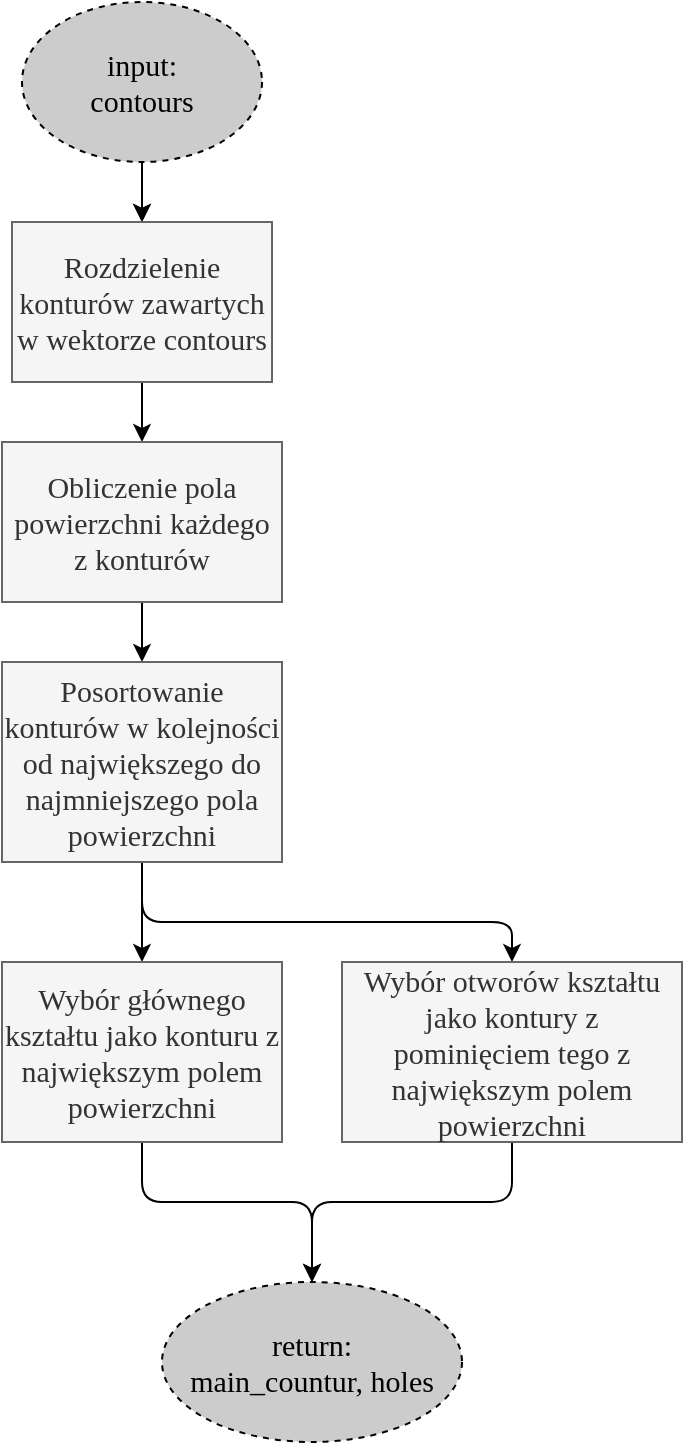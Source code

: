 <mxfile>
    <diagram id="xIxL1_86KDeE8Kn_5nyq" name="Page-1">
        <mxGraphModel dx="1594" dy="789" grid="1" gridSize="10" guides="1" tooltips="1" connect="1" arrows="1" fold="1" page="1" pageScale="1" pageWidth="850" pageHeight="1100" background="#ffffff" math="0" shadow="0">
            <root>
                <mxCell id="0"/>
                <mxCell id="1" parent="0"/>
                <mxCell id="5" value="" style="edgeStyle=none;html=1;fontFamily=Garamond;fontSize=15;" parent="1" source="2" target="3" edge="1">
                    <mxGeometry relative="1" as="geometry"/>
                </mxCell>
                <mxCell id="6" value="" style="edgeStyle=none;html=1;fontFamily=Garamond;fontSize=15;strokeColor=#000000;" parent="1" source="2" target="3" edge="1">
                    <mxGeometry relative="1" as="geometry"/>
                </mxCell>
                <mxCell id="2" value="input:&lt;br style=&quot;font-size: 15px;&quot;&gt;contours" style="ellipse;whiteSpace=wrap;html=1;fillColor=#CCCCCC;fontColor=#000000;strokeColor=#000000;fontFamily=Garamond;fontSize=15;dashed=1;" parent="1" vertex="1">
                    <mxGeometry x="160" y="40" width="120" height="80" as="geometry"/>
                </mxCell>
                <mxCell id="8" value="" style="edgeStyle=none;html=1;strokeColor=#000000;fontFamily=Garamond;fontSize=15;" parent="1" source="3" target="7" edge="1">
                    <mxGeometry relative="1" as="geometry"/>
                </mxCell>
                <mxCell id="3" value="Rozdzielenie konturów zawartych w wektorze contours" style="rounded=0;whiteSpace=wrap;html=1;fillColor=#f5f5f5;fontColor=#333333;strokeColor=#666666;fontFamily=Garamond;fontSize=15;" parent="1" vertex="1">
                    <mxGeometry x="155" y="150" width="130" height="80" as="geometry"/>
                </mxCell>
                <mxCell id="10" value="" style="edgeStyle=none;html=1;strokeColor=#000000;fontFamily=Garamond;fontSize=15;" parent="1" source="7" target="9" edge="1">
                    <mxGeometry relative="1" as="geometry"/>
                </mxCell>
                <mxCell id="7" value="Obliczenie pola powierzchni każdego z konturów" style="rounded=0;whiteSpace=wrap;html=1;fillColor=#f5f5f5;fontColor=#333333;strokeColor=#666666;fontFamily=Garamond;fontSize=15;" parent="1" vertex="1">
                    <mxGeometry x="150" y="260" width="140" height="80" as="geometry"/>
                </mxCell>
                <mxCell id="12" value="" style="edgeStyle=none;html=1;strokeColor=#000000;fontFamily=Garamond;fontSize=15;" parent="1" source="9" target="11" edge="1">
                    <mxGeometry relative="1" as="geometry"/>
                </mxCell>
                <mxCell id="14" style="edgeStyle=none;html=1;entryX=0.5;entryY=0;entryDx=0;entryDy=0;strokeColor=#000000;fontFamily=Garamond;fontSize=15;" parent="1" source="9" target="13" edge="1">
                    <mxGeometry relative="1" as="geometry">
                        <Array as="points">
                            <mxPoint x="220" y="500"/>
                            <mxPoint x="405" y="500"/>
                        </Array>
                    </mxGeometry>
                </mxCell>
                <mxCell id="9" value="Posortowanie konturów w kolejności od największego do najmniejszego pola powierzchni" style="rounded=0;whiteSpace=wrap;html=1;fillColor=#f5f5f5;fontColor=#333333;strokeColor=#666666;fontFamily=Garamond;fontSize=15;" parent="1" vertex="1">
                    <mxGeometry x="150" y="370" width="140" height="100" as="geometry"/>
                </mxCell>
                <mxCell id="17" style="edgeStyle=none;html=1;entryX=0.5;entryY=0;entryDx=0;entryDy=0;strokeColor=#000000;fontFamily=Garamond;fontSize=15;" parent="1" source="11" target="16" edge="1">
                    <mxGeometry relative="1" as="geometry">
                        <Array as="points">
                            <mxPoint x="220" y="640"/>
                            <mxPoint x="305" y="640"/>
                        </Array>
                    </mxGeometry>
                </mxCell>
                <mxCell id="11" value="Wybór głównego kształtu jako konturu z największym polem powierzchni" style="rounded=0;whiteSpace=wrap;html=1;fillColor=#f5f5f5;fontColor=#333333;strokeColor=#666666;fontFamily=Garamond;fontSize=15;" parent="1" vertex="1">
                    <mxGeometry x="150" y="520" width="140" height="90" as="geometry"/>
                </mxCell>
                <mxCell id="18" style="edgeStyle=none;html=1;entryX=0.5;entryY=0;entryDx=0;entryDy=0;strokeColor=#000000;fontFamily=Garamond;fontSize=15;" parent="1" source="13" target="16" edge="1">
                    <mxGeometry relative="1" as="geometry">
                        <Array as="points">
                            <mxPoint x="405" y="640"/>
                            <mxPoint x="305" y="640"/>
                        </Array>
                    </mxGeometry>
                </mxCell>
                <mxCell id="13" value="Wybór otworów kształtu jako kontury z pominięciem tego z największym polem powierzchni" style="rounded=0;whiteSpace=wrap;html=1;fillColor=#f5f5f5;fontColor=#333333;strokeColor=#666666;fontFamily=Garamond;fontSize=15;" parent="1" vertex="1">
                    <mxGeometry x="320" y="520" width="170" height="90" as="geometry"/>
                </mxCell>
                <mxCell id="16" value="return:&lt;br&gt;main_countur, holes" style="ellipse;whiteSpace=wrap;html=1;fillColor=#CCCCCC;fontColor=#000000;strokeColor=#000000;fontFamily=Garamond;fontSize=15;dashed=1;" parent="1" vertex="1">
                    <mxGeometry x="230" y="680" width="150" height="80" as="geometry"/>
                </mxCell>
            </root>
        </mxGraphModel>
    </diagram>
</mxfile>